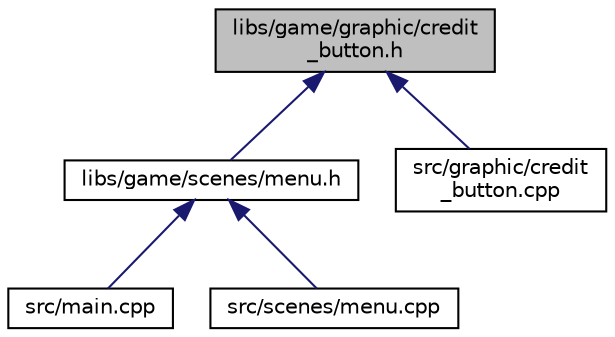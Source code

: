 digraph "libs/game/graphic/credit_button.h"
{
 // LATEX_PDF_SIZE
  edge [fontname="Helvetica",fontsize="10",labelfontname="Helvetica",labelfontsize="10"];
  node [fontname="Helvetica",fontsize="10",shape=record];
  Node1 [label="libs/game/graphic/credit\l_button.h",height=0.2,width=0.4,color="black", fillcolor="grey75", style="filled", fontcolor="black",tooltip="Représente le bouton de crédit."];
  Node1 -> Node2 [dir="back",color="midnightblue",fontsize="10",style="solid",fontname="Helvetica"];
  Node2 [label="libs/game/scenes/menu.h",height=0.2,width=0.4,color="black", fillcolor="white", style="filled",URL="$menu_8h.html",tooltip="Scène du menu."];
  Node2 -> Node3 [dir="back",color="midnightblue",fontsize="10",style="solid",fontname="Helvetica"];
  Node3 [label="src/main.cpp",height=0.2,width=0.4,color="black", fillcolor="white", style="filled",URL="$main_8cpp.html",tooltip=" "];
  Node2 -> Node4 [dir="back",color="midnightblue",fontsize="10",style="solid",fontname="Helvetica"];
  Node4 [label="src/scenes/menu.cpp",height=0.2,width=0.4,color="black", fillcolor="white", style="filled",URL="$menu_8cpp.html",tooltip=" "];
  Node1 -> Node5 [dir="back",color="midnightblue",fontsize="10",style="solid",fontname="Helvetica"];
  Node5 [label="src/graphic/credit\l_button.cpp",height=0.2,width=0.4,color="black", fillcolor="white", style="filled",URL="$credit__button_8cpp.html",tooltip="Représente un bouton de crédit."];
}
